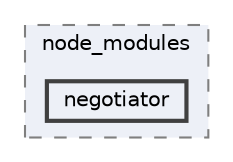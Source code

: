 digraph "pkiclassroomrescheduler/src/main/frontend/node_modules/negotiator"
{
 // LATEX_PDF_SIZE
  bgcolor="transparent";
  edge [fontname=Helvetica,fontsize=10,labelfontname=Helvetica,labelfontsize=10];
  node [fontname=Helvetica,fontsize=10,shape=box,height=0.2,width=0.4];
  compound=true
  subgraph clusterdir_72953eda66ccb3a2722c28e1c3e6c23b {
    graph [ bgcolor="#edf0f7", pencolor="grey50", label="node_modules", fontname=Helvetica,fontsize=10 style="filled,dashed", URL="dir_72953eda66ccb3a2722c28e1c3e6c23b.html",tooltip=""]
  dir_5d6a8d95876817334d0cfc234d81e2c7 [label="negotiator", fillcolor="#edf0f7", color="grey25", style="filled,bold", URL="dir_5d6a8d95876817334d0cfc234d81e2c7.html",tooltip=""];
  }
}
